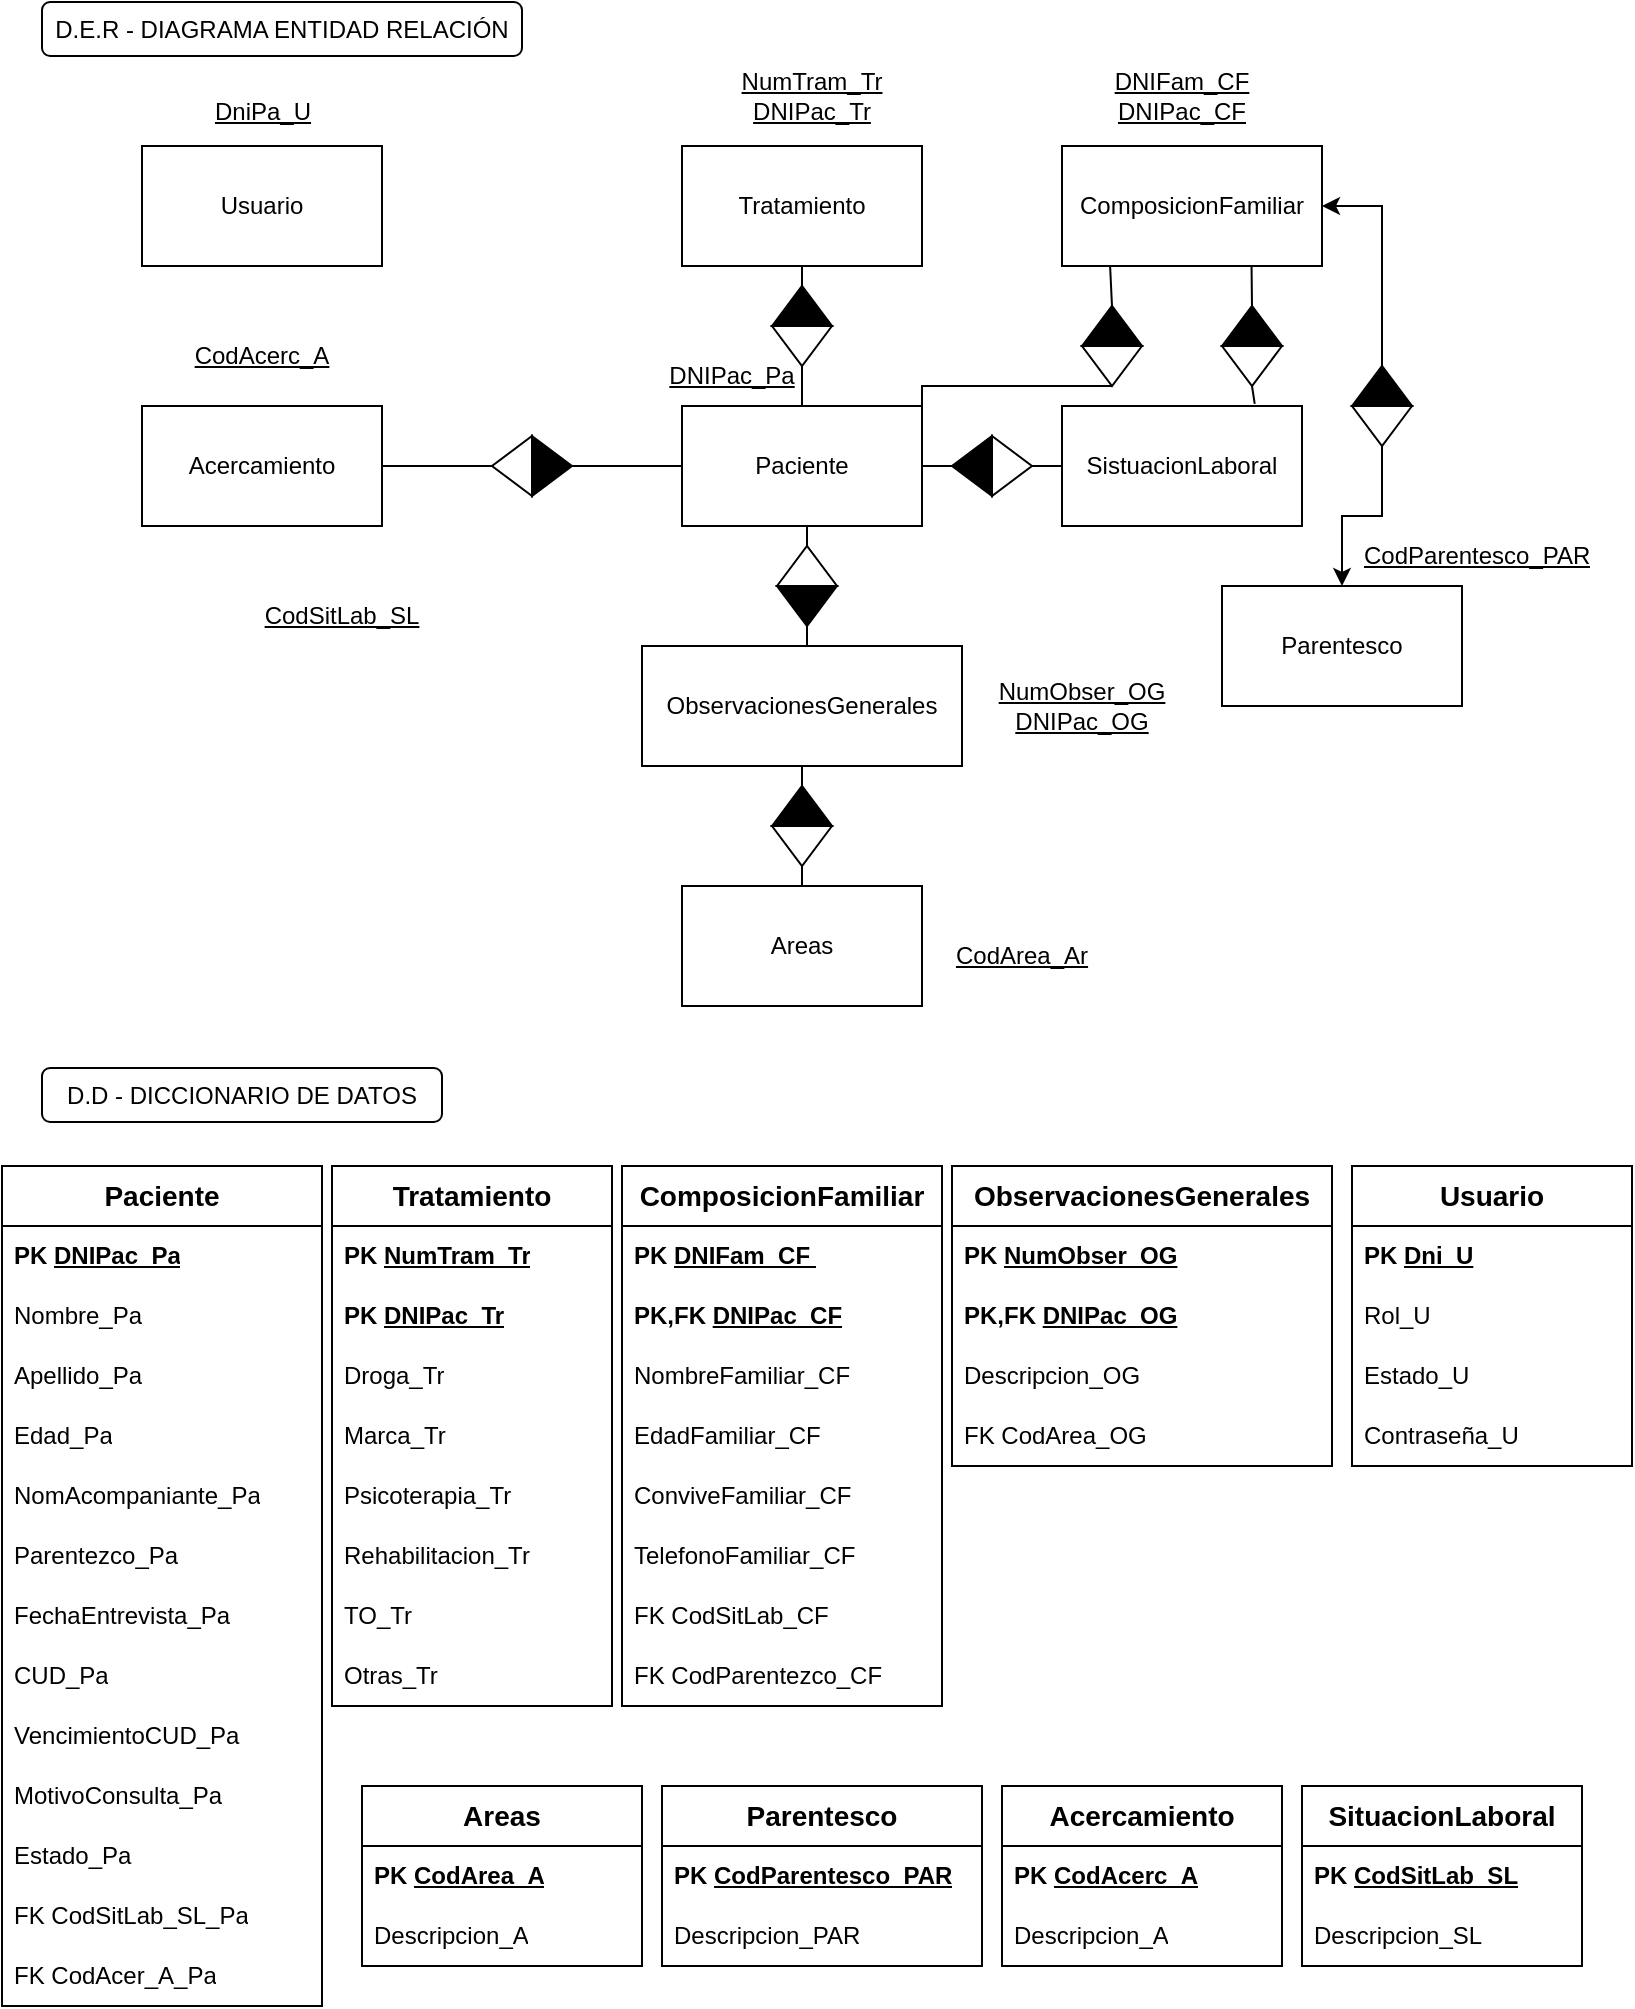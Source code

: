 <mxfile version="21.6.1" type="device">
  <diagram name="Página-1" id="tUbowjTqMpCN2RscBuEr">
    <mxGraphModel dx="1259" dy="708" grid="1" gridSize="10" guides="1" tooltips="1" connect="1" arrows="1" fold="1" page="1" pageScale="1" pageWidth="827" pageHeight="1169" math="0" shadow="0">
      <root>
        <mxCell id="0" />
        <mxCell id="1" parent="0" />
        <mxCell id="wREC8pDgp9ytfOrqJWk1-1" value="Tratamiento" style="rounded=0;whiteSpace=wrap;html=1;" parent="1" vertex="1">
          <mxGeometry x="350" y="90" width="120" height="60" as="geometry" />
        </mxCell>
        <mxCell id="wREC8pDgp9ytfOrqJWk1-2" value="ComposicionFamiliar" style="rounded=0;whiteSpace=wrap;html=1;" parent="1" vertex="1">
          <mxGeometry x="540" y="90" width="130" height="60" as="geometry" />
        </mxCell>
        <mxCell id="wREC8pDgp9ytfOrqJWk1-3" value="Paciente" style="rounded=0;whiteSpace=wrap;html=1;" parent="1" vertex="1">
          <mxGeometry x="350" y="220" width="120" height="60" as="geometry" />
        </mxCell>
        <mxCell id="wREC8pDgp9ytfOrqJWk1-4" value="Acercamiento" style="rounded=0;whiteSpace=wrap;html=1;" parent="1" vertex="1">
          <mxGeometry x="80" y="220" width="120" height="60" as="geometry" />
        </mxCell>
        <mxCell id="wREC8pDgp9ytfOrqJWk1-5" value="SistuacionLaboral" style="rounded=0;whiteSpace=wrap;html=1;" parent="1" vertex="1">
          <mxGeometry x="540" y="220" width="120" height="60" as="geometry" />
        </mxCell>
        <mxCell id="wREC8pDgp9ytfOrqJWk1-6" value="ObservacionesGenerales" style="rounded=0;whiteSpace=wrap;html=1;" parent="1" vertex="1">
          <mxGeometry x="330" y="340" width="160" height="60" as="geometry" />
        </mxCell>
        <mxCell id="wREC8pDgp9ytfOrqJWk1-7" value="Areas" style="rounded=0;whiteSpace=wrap;html=1;" parent="1" vertex="1">
          <mxGeometry x="350" y="460" width="120" height="60" as="geometry" />
        </mxCell>
        <mxCell id="wREC8pDgp9ytfOrqJWk1-8" value="CodAcerc_A" style="text;html=1;strokeColor=none;fillColor=none;align=center;verticalAlign=middle;whiteSpace=wrap;rounded=0;fontStyle=4" parent="1" vertex="1">
          <mxGeometry x="110" y="180" width="60" height="30" as="geometry" />
        </mxCell>
        <mxCell id="wREC8pDgp9ytfOrqJWk1-9" value="DNIPac_Pa" style="text;html=1;strokeColor=none;fillColor=none;align=center;verticalAlign=middle;whiteSpace=wrap;rounded=0;fontStyle=4" parent="1" vertex="1">
          <mxGeometry x="345" y="190" width="60" height="30" as="geometry" />
        </mxCell>
        <mxCell id="wREC8pDgp9ytfOrqJWk1-10" value="CodArea_Ar" style="text;html=1;strokeColor=none;fillColor=none;align=center;verticalAlign=middle;whiteSpace=wrap;rounded=0;fontStyle=4" parent="1" vertex="1">
          <mxGeometry x="490" y="480" width="60" height="30" as="geometry" />
        </mxCell>
        <mxCell id="wREC8pDgp9ytfOrqJWk1-11" value="CodSitLab_SL" style="text;html=1;strokeColor=none;fillColor=none;align=center;verticalAlign=middle;whiteSpace=wrap;rounded=0;fontStyle=4" parent="1" vertex="1">
          <mxGeometry x="150" y="310" width="60" height="30" as="geometry" />
        </mxCell>
        <mxCell id="wREC8pDgp9ytfOrqJWk1-12" value="NumTram_Tr&lt;br&gt;DNIPac_Tr" style="text;html=1;strokeColor=none;fillColor=none;align=center;verticalAlign=middle;whiteSpace=wrap;rounded=0;fontStyle=4" parent="1" vertex="1">
          <mxGeometry x="385" y="50" width="60" height="30" as="geometry" />
        </mxCell>
        <mxCell id="wREC8pDgp9ytfOrqJWk1-13" value="NumObser_OG&lt;br&gt;DNIPac_OG" style="text;html=1;strokeColor=none;fillColor=none;align=center;verticalAlign=middle;whiteSpace=wrap;rounded=0;fontStyle=4" parent="1" vertex="1">
          <mxGeometry x="520" y="355" width="60" height="30" as="geometry" />
        </mxCell>
        <mxCell id="wREC8pDgp9ytfOrqJWk1-14" value="DNIFam_CF&lt;br&gt;DNIPac_CF" style="text;html=1;strokeColor=none;fillColor=none;align=center;verticalAlign=middle;whiteSpace=wrap;rounded=0;fontStyle=4" parent="1" vertex="1">
          <mxGeometry x="570" y="50" width="60" height="30" as="geometry" />
        </mxCell>
        <mxCell id="wREC8pDgp9ytfOrqJWk1-15" value="" style="endArrow=none;html=1;rounded=0;exitX=1;exitY=0.5;exitDx=0;exitDy=0;entryX=1;entryY=0.5;entryDx=0;entryDy=0;" parent="1" source="wREC8pDgp9ytfOrqJWk1-4" target="wREC8pDgp9ytfOrqJWk1-25" edge="1">
          <mxGeometry width="50" height="50" relative="1" as="geometry">
            <mxPoint x="430" y="450" as="sourcePoint" />
            <mxPoint x="480" y="400" as="targetPoint" />
          </mxGeometry>
        </mxCell>
        <mxCell id="wREC8pDgp9ytfOrqJWk1-16" value="" style="endArrow=none;html=1;rounded=0;entryX=1;entryY=0.5;entryDx=0;entryDy=0;exitX=0.5;exitY=0;exitDx=0;exitDy=0;edgeStyle=orthogonalEdgeStyle;" parent="1" source="wREC8pDgp9ytfOrqJWk1-6" target="wREC8pDgp9ytfOrqJWk1-29" edge="1">
          <mxGeometry width="50" height="50" relative="1" as="geometry">
            <mxPoint x="430" y="450" as="sourcePoint" />
            <mxPoint x="480" y="400" as="targetPoint" />
          </mxGeometry>
        </mxCell>
        <mxCell id="wREC8pDgp9ytfOrqJWk1-17" value="" style="endArrow=none;html=1;rounded=0;entryX=1;entryY=0.5;entryDx=0;entryDy=0;exitX=0.5;exitY=0;exitDx=0;exitDy=0;" parent="1" source="wREC8pDgp9ytfOrqJWk1-7" target="wREC8pDgp9ytfOrqJWk1-23" edge="1">
          <mxGeometry width="50" height="50" relative="1" as="geometry">
            <mxPoint x="430" y="450" as="sourcePoint" />
            <mxPoint x="480" y="400" as="targetPoint" />
          </mxGeometry>
        </mxCell>
        <mxCell id="wREC8pDgp9ytfOrqJWk1-18" value="" style="endArrow=none;html=1;rounded=0;entryX=1;entryY=0.5;entryDx=0;entryDy=0;exitX=1;exitY=0.5;exitDx=0;exitDy=0;" parent="1" source="wREC8pDgp9ytfOrqJWk1-3" target="wREC8pDgp9ytfOrqJWk1-32" edge="1">
          <mxGeometry width="50" height="50" relative="1" as="geometry">
            <mxPoint x="430" y="450" as="sourcePoint" />
            <mxPoint x="480" y="400" as="targetPoint" />
          </mxGeometry>
        </mxCell>
        <mxCell id="wREC8pDgp9ytfOrqJWk1-19" value="" style="endArrow=none;html=1;rounded=0;entryX=1;entryY=0.5;entryDx=0;entryDy=0;exitX=0.5;exitY=0;exitDx=0;exitDy=0;" parent="1" source="wREC8pDgp9ytfOrqJWk1-3" target="wREC8pDgp9ytfOrqJWk1-37" edge="1">
          <mxGeometry width="50" height="50" relative="1" as="geometry">
            <mxPoint x="430" y="450" as="sourcePoint" />
            <mxPoint x="480" y="400" as="targetPoint" />
          </mxGeometry>
        </mxCell>
        <mxCell id="wREC8pDgp9ytfOrqJWk1-20" value="" style="endArrow=none;html=1;rounded=0;entryX=1;entryY=0.5;entryDx=0;entryDy=0;exitX=0.185;exitY=1;exitDx=0;exitDy=0;exitPerimeter=0;" parent="1" source="wREC8pDgp9ytfOrqJWk1-2" target="wREC8pDgp9ytfOrqJWk1-35" edge="1">
          <mxGeometry width="50" height="50" relative="1" as="geometry">
            <mxPoint x="430" y="450" as="sourcePoint" />
            <mxPoint x="480" y="400" as="targetPoint" />
          </mxGeometry>
        </mxCell>
        <mxCell id="wREC8pDgp9ytfOrqJWk1-21" value="" style="group" parent="1" vertex="1" connectable="0">
          <mxGeometry x="405" y="410" width="20" height="45" as="geometry" />
        </mxCell>
        <mxCell id="wREC8pDgp9ytfOrqJWk1-22" value="" style="triangle;whiteSpace=wrap;html=1;rotation=-90;movable=1;resizable=1;rotatable=1;deletable=1;editable=1;locked=0;connectable=1;fillColor=#000000;" parent="wREC8pDgp9ytfOrqJWk1-21" vertex="1">
          <mxGeometry x="-5" y="-5" width="20" height="30" as="geometry" />
        </mxCell>
        <mxCell id="wREC8pDgp9ytfOrqJWk1-23" value="" style="triangle;whiteSpace=wrap;html=1;rotation=90;fillColor=#FFFFFF;movable=1;resizable=1;rotatable=1;deletable=1;editable=1;locked=0;connectable=1;" parent="wREC8pDgp9ytfOrqJWk1-21" vertex="1">
          <mxGeometry x="-5" y="15" width="20" height="30" as="geometry" />
        </mxCell>
        <mxCell id="wREC8pDgp9ytfOrqJWk1-24" value="" style="group;rotation=90;" parent="1" vertex="1" connectable="0">
          <mxGeometry x="260" y="230" width="30" height="40" as="geometry" />
        </mxCell>
        <mxCell id="wREC8pDgp9ytfOrqJWk1-25" value="" style="triangle;whiteSpace=wrap;html=1;rotation=180;fillColor=#FFFFFF;" parent="wREC8pDgp9ytfOrqJWk1-24" vertex="1">
          <mxGeometry x="-5" y="5" width="20" height="30" as="geometry" />
        </mxCell>
        <mxCell id="wREC8pDgp9ytfOrqJWk1-26" value="" style="triangle;whiteSpace=wrap;html=1;rotation=0;fillColor=#000000;" parent="wREC8pDgp9ytfOrqJWk1-24" vertex="1">
          <mxGeometry x="15" y="5" width="20" height="30" as="geometry" />
        </mxCell>
        <mxCell id="wREC8pDgp9ytfOrqJWk1-27" value="" style="group;rotation=-180;" parent="1" vertex="1" connectable="0">
          <mxGeometry x="395" y="290" width="30" height="40" as="geometry" />
        </mxCell>
        <mxCell id="wREC8pDgp9ytfOrqJWk1-28" value="" style="triangle;whiteSpace=wrap;html=1;rotation=-90;fillColor=#FFFFFF;" parent="wREC8pDgp9ytfOrqJWk1-27" vertex="1">
          <mxGeometry x="7.5" y="-5" width="20" height="30" as="geometry" />
        </mxCell>
        <mxCell id="wREC8pDgp9ytfOrqJWk1-29" value="" style="triangle;whiteSpace=wrap;html=1;rotation=-270;fillColor=#000000;" parent="wREC8pDgp9ytfOrqJWk1-27" vertex="1">
          <mxGeometry x="7.5" y="15" width="20" height="30" as="geometry" />
        </mxCell>
        <mxCell id="wREC8pDgp9ytfOrqJWk1-30" value="" style="group;rotation=-90;" parent="1" vertex="1" connectable="0">
          <mxGeometry x="490" y="230" width="30" height="40" as="geometry" />
        </mxCell>
        <mxCell id="wREC8pDgp9ytfOrqJWk1-31" value="" style="triangle;whiteSpace=wrap;html=1;rotation=0;fillColor=#FFFFFF;" parent="wREC8pDgp9ytfOrqJWk1-30" vertex="1">
          <mxGeometry x="15" y="5" width="20" height="30" as="geometry" />
        </mxCell>
        <mxCell id="wREC8pDgp9ytfOrqJWk1-32" value="" style="triangle;whiteSpace=wrap;html=1;rotation=-180;fillColor=#000000;" parent="wREC8pDgp9ytfOrqJWk1-30" vertex="1">
          <mxGeometry x="-5" y="5" width="20" height="30" as="geometry" />
        </mxCell>
        <mxCell id="wREC8pDgp9ytfOrqJWk1-33" value="" style="group;rotation=0;" parent="1" vertex="1" connectable="0">
          <mxGeometry x="550" y="170" width="30" height="40" as="geometry" />
        </mxCell>
        <mxCell id="wREC8pDgp9ytfOrqJWk1-34" value="" style="triangle;whiteSpace=wrap;html=1;rotation=90;fillColor=#FFFFFF;" parent="wREC8pDgp9ytfOrqJWk1-33" vertex="1">
          <mxGeometry x="5" y="15" width="20" height="30" as="geometry" />
        </mxCell>
        <mxCell id="wREC8pDgp9ytfOrqJWk1-35" value="" style="triangle;whiteSpace=wrap;html=1;rotation=-90;fillColor=#000000;" parent="wREC8pDgp9ytfOrqJWk1-33" vertex="1">
          <mxGeometry x="5" y="-5" width="20" height="30" as="geometry" />
        </mxCell>
        <mxCell id="wREC8pDgp9ytfOrqJWk1-36" value="" style="group;rotation=0;" parent="1" vertex="1" connectable="0">
          <mxGeometry x="395" y="160" width="30" height="40" as="geometry" />
        </mxCell>
        <mxCell id="wREC8pDgp9ytfOrqJWk1-37" value="" style="triangle;whiteSpace=wrap;html=1;rotation=90;fillColor=#FFFFFF;" parent="wREC8pDgp9ytfOrqJWk1-36" vertex="1">
          <mxGeometry x="5" y="15" width="20" height="30" as="geometry" />
        </mxCell>
        <mxCell id="wREC8pDgp9ytfOrqJWk1-38" value="" style="triangle;whiteSpace=wrap;html=1;rotation=-90;fillColor=#000000;" parent="wREC8pDgp9ytfOrqJWk1-36" vertex="1">
          <mxGeometry x="5" y="-5" width="20" height="30" as="geometry" />
        </mxCell>
        <mxCell id="wREC8pDgp9ytfOrqJWk1-39" value="D.D - DICCIONARIO DE DATOS" style="rounded=1;whiteSpace=wrap;html=1;" parent="1" vertex="1">
          <mxGeometry x="30" y="551" width="200" height="27" as="geometry" />
        </mxCell>
        <mxCell id="wREC8pDgp9ytfOrqJWk1-42" value="" style="endArrow=none;html=1;rounded=0;entryX=1;entryY=0.5;entryDx=0;entryDy=0;exitX=0.5;exitY=1;exitDx=0;exitDy=0;" parent="1" source="wREC8pDgp9ytfOrqJWk1-1" target="wREC8pDgp9ytfOrqJWk1-38" edge="1">
          <mxGeometry width="50" height="50" relative="1" as="geometry">
            <mxPoint x="420" y="230" as="sourcePoint" />
            <mxPoint x="355" y="210" as="targetPoint" />
          </mxGeometry>
        </mxCell>
        <mxCell id="wREC8pDgp9ytfOrqJWk1-43" value="" style="endArrow=none;html=1;rounded=0;entryX=1;entryY=0;entryDx=0;entryDy=0;exitX=1;exitY=0.5;exitDx=0;exitDy=0;edgeStyle=orthogonalEdgeStyle;" parent="1" source="wREC8pDgp9ytfOrqJWk1-34" target="wREC8pDgp9ytfOrqJWk1-3" edge="1">
          <mxGeometry width="50" height="50" relative="1" as="geometry">
            <mxPoint x="480" y="130" as="sourcePoint" />
            <mxPoint x="495" y="170" as="targetPoint" />
            <Array as="points">
              <mxPoint x="470" y="210" />
            </Array>
          </mxGeometry>
        </mxCell>
        <mxCell id="wREC8pDgp9ytfOrqJWk1-44" value="" style="endArrow=none;html=1;rounded=0;entryX=0;entryY=0.5;entryDx=0;entryDy=0;exitX=1;exitY=0.5;exitDx=0;exitDy=0;" parent="1" source="wREC8pDgp9ytfOrqJWk1-31" target="wREC8pDgp9ytfOrqJWk1-5" edge="1">
          <mxGeometry width="50" height="50" relative="1" as="geometry">
            <mxPoint x="480" y="260" as="sourcePoint" />
            <mxPoint x="495" y="290" as="targetPoint" />
            <Array as="points" />
          </mxGeometry>
        </mxCell>
        <mxCell id="wREC8pDgp9ytfOrqJWk1-45" value="" style="endArrow=none;html=1;rounded=0;exitX=1;exitY=0.5;exitDx=0;exitDy=0;entryX=0;entryY=0.5;entryDx=0;entryDy=0;" parent="1" source="wREC8pDgp9ytfOrqJWk1-26" target="wREC8pDgp9ytfOrqJWk1-3" edge="1">
          <mxGeometry width="50" height="50" relative="1" as="geometry">
            <mxPoint x="210" y="260" as="sourcePoint" />
            <mxPoint x="265" y="295" as="targetPoint" />
          </mxGeometry>
        </mxCell>
        <mxCell id="wREC8pDgp9ytfOrqJWk1-46" value="" style="endArrow=none;html=1;rounded=0;entryX=1;entryY=0.5;entryDx=0;entryDy=0;exitX=0.5;exitY=1;exitDx=0;exitDy=0;edgeStyle=orthogonalEdgeStyle;" parent="1" source="wREC8pDgp9ytfOrqJWk1-3" target="wREC8pDgp9ytfOrqJWk1-28" edge="1">
          <mxGeometry width="50" height="50" relative="1" as="geometry">
            <mxPoint x="420" y="350" as="sourcePoint" />
            <mxPoint x="420" y="290" as="targetPoint" />
          </mxGeometry>
        </mxCell>
        <mxCell id="wREC8pDgp9ytfOrqJWk1-47" value="" style="endArrow=none;html=1;rounded=0;entryX=0.5;entryY=1;entryDx=0;entryDy=0;exitX=1;exitY=0.5;exitDx=0;exitDy=0;" parent="1" source="wREC8pDgp9ytfOrqJWk1-22" target="wREC8pDgp9ytfOrqJWk1-6" edge="1">
          <mxGeometry width="50" height="50" relative="1" as="geometry">
            <mxPoint x="420" y="470" as="sourcePoint" />
            <mxPoint x="495" y="460" as="targetPoint" />
          </mxGeometry>
        </mxCell>
        <mxCell id="ex9eOtrnicSH1-Yf6suC-1" value="D.E.R - DIAGRAMA ENTIDAD RELACIÓN" style="rounded=1;whiteSpace=wrap;html=1;" parent="1" vertex="1">
          <mxGeometry x="30" y="18" width="240" height="27" as="geometry" />
        </mxCell>
        <mxCell id="ex9eOtrnicSH1-Yf6suC-3" value="&lt;b style=&quot;border-color: var(--border-color);&quot;&gt;&lt;font style=&quot;border-color: var(--border-color); font-size: 14px;&quot;&gt;Acercamiento&lt;/font&gt;&lt;/b&gt;" style="swimlane;fontStyle=0;childLayout=stackLayout;horizontal=1;startSize=30;horizontalStack=0;resizeParent=1;resizeParentMax=0;resizeLast=0;collapsible=1;marginBottom=0;whiteSpace=wrap;html=1;" parent="1" vertex="1">
          <mxGeometry x="510" y="910" width="140" height="90" as="geometry">
            <mxRectangle x="20" y="600" width="140" height="30" as="alternateBounds" />
          </mxGeometry>
        </mxCell>
        <mxCell id="ex9eOtrnicSH1-Yf6suC-4" value="&lt;b&gt;PK&amp;nbsp;&lt;u style=&quot;border-color: var(--border-color); text-align: center;&quot;&gt;CodAcerc_A&lt;/u&gt;&lt;/b&gt;" style="text;strokeColor=none;fillColor=none;align=left;verticalAlign=middle;spacingLeft=4;spacingRight=4;overflow=hidden;points=[[0,0.5],[1,0.5]];portConstraint=eastwest;rotatable=0;whiteSpace=wrap;html=1;" parent="ex9eOtrnicSH1-Yf6suC-3" vertex="1">
          <mxGeometry y="30" width="140" height="30" as="geometry" />
        </mxCell>
        <mxCell id="ex9eOtrnicSH1-Yf6suC-5" value="Descripcion_A" style="text;strokeColor=none;fillColor=none;align=left;verticalAlign=middle;spacingLeft=4;spacingRight=4;overflow=hidden;points=[[0,0.5],[1,0.5]];portConstraint=eastwest;rotatable=0;whiteSpace=wrap;html=1;" parent="ex9eOtrnicSH1-Yf6suC-3" vertex="1">
          <mxGeometry y="60" width="140" height="30" as="geometry" />
        </mxCell>
        <mxCell id="ex9eOtrnicSH1-Yf6suC-7" value="&lt;b style=&quot;border-color: var(--border-color);&quot;&gt;&lt;font style=&quot;border-color: var(--border-color); font-size: 14px;&quot;&gt;SituacionLaboral&lt;/font&gt;&lt;/b&gt;" style="swimlane;fontStyle=0;childLayout=stackLayout;horizontal=1;startSize=30;horizontalStack=0;resizeParent=1;resizeParentMax=0;resizeLast=0;collapsible=1;marginBottom=0;whiteSpace=wrap;html=1;" parent="1" vertex="1">
          <mxGeometry x="660" y="910" width="140" height="90" as="geometry" />
        </mxCell>
        <mxCell id="ex9eOtrnicSH1-Yf6suC-8" value="&lt;b&gt;PK&amp;nbsp;&lt;u style=&quot;border-color: var(--border-color); text-align: center;&quot;&gt;CodSitLab_SL&lt;/u&gt;&lt;/b&gt;" style="text;strokeColor=none;fillColor=none;align=left;verticalAlign=middle;spacingLeft=4;spacingRight=4;overflow=hidden;points=[[0,0.5],[1,0.5]];portConstraint=eastwest;rotatable=0;whiteSpace=wrap;html=1;" parent="ex9eOtrnicSH1-Yf6suC-7" vertex="1">
          <mxGeometry y="30" width="140" height="30" as="geometry" />
        </mxCell>
        <mxCell id="ex9eOtrnicSH1-Yf6suC-9" value="Descripcion_SL" style="text;strokeColor=none;fillColor=none;align=left;verticalAlign=middle;spacingLeft=4;spacingRight=4;overflow=hidden;points=[[0,0.5],[1,0.5]];portConstraint=eastwest;rotatable=0;whiteSpace=wrap;html=1;" parent="ex9eOtrnicSH1-Yf6suC-7" vertex="1">
          <mxGeometry y="60" width="140" height="30" as="geometry" />
        </mxCell>
        <mxCell id="ex9eOtrnicSH1-Yf6suC-11" value="&lt;b&gt;&lt;font style=&quot;font-size: 14px;&quot;&gt;Paciente&lt;/font&gt;&lt;/b&gt;" style="swimlane;fontStyle=0;childLayout=stackLayout;horizontal=1;startSize=30;horizontalStack=0;resizeParent=1;resizeParentMax=0;resizeLast=0;collapsible=1;marginBottom=0;whiteSpace=wrap;html=1;" parent="1" vertex="1">
          <mxGeometry x="10" y="600" width="160" height="420" as="geometry" />
        </mxCell>
        <mxCell id="ex9eOtrnicSH1-Yf6suC-12" value="&lt;div style=&quot;text-align: center;&quot;&gt;&lt;span style=&quot;background-color: initial;&quot;&gt;&lt;b&gt;PK &lt;u&gt;DNIPac_Pa&lt;/u&gt;&lt;/b&gt;&lt;/span&gt;&lt;/div&gt;" style="text;strokeColor=none;fillColor=none;align=left;verticalAlign=middle;spacingLeft=4;spacingRight=4;overflow=hidden;points=[[0,0.5],[1,0.5]];portConstraint=eastwest;rotatable=0;whiteSpace=wrap;html=1;" parent="ex9eOtrnicSH1-Yf6suC-11" vertex="1">
          <mxGeometry y="30" width="160" height="30" as="geometry" />
        </mxCell>
        <mxCell id="ex9eOtrnicSH1-Yf6suC-13" value="Nombre_Pa" style="text;strokeColor=none;fillColor=none;align=left;verticalAlign=middle;spacingLeft=4;spacingRight=4;overflow=hidden;points=[[0,0.5],[1,0.5]];portConstraint=eastwest;rotatable=0;whiteSpace=wrap;html=1;" parent="ex9eOtrnicSH1-Yf6suC-11" vertex="1">
          <mxGeometry y="60" width="160" height="30" as="geometry" />
        </mxCell>
        <mxCell id="ex9eOtrnicSH1-Yf6suC-14" value="Apellido_Pa" style="text;strokeColor=none;fillColor=none;align=left;verticalAlign=middle;spacingLeft=4;spacingRight=4;overflow=hidden;points=[[0,0.5],[1,0.5]];portConstraint=eastwest;rotatable=0;whiteSpace=wrap;html=1;" parent="ex9eOtrnicSH1-Yf6suC-11" vertex="1">
          <mxGeometry y="90" width="160" height="30" as="geometry" />
        </mxCell>
        <mxCell id="ex9eOtrnicSH1-Yf6suC-33" value="Edad_Pa" style="text;strokeColor=none;fillColor=none;align=left;verticalAlign=middle;spacingLeft=4;spacingRight=4;overflow=hidden;points=[[0,0.5],[1,0.5]];portConstraint=eastwest;rotatable=0;whiteSpace=wrap;html=1;" parent="ex9eOtrnicSH1-Yf6suC-11" vertex="1">
          <mxGeometry y="120" width="160" height="30" as="geometry" />
        </mxCell>
        <mxCell id="2h5G5zUY2WoU5G8HkLXh-12" value="NomAcompaniante_Pa" style="text;strokeColor=none;fillColor=none;align=left;verticalAlign=middle;spacingLeft=4;spacingRight=4;overflow=hidden;points=[[0,0.5],[1,0.5]];portConstraint=eastwest;rotatable=0;whiteSpace=wrap;html=1;" parent="ex9eOtrnicSH1-Yf6suC-11" vertex="1">
          <mxGeometry y="150" width="160" height="30" as="geometry" />
        </mxCell>
        <mxCell id="2h5G5zUY2WoU5G8HkLXh-13" value="Parentezco_Pa" style="text;strokeColor=none;fillColor=none;align=left;verticalAlign=middle;spacingLeft=4;spacingRight=4;overflow=hidden;points=[[0,0.5],[1,0.5]];portConstraint=eastwest;rotatable=0;whiteSpace=wrap;html=1;" parent="ex9eOtrnicSH1-Yf6suC-11" vertex="1">
          <mxGeometry y="180" width="160" height="30" as="geometry" />
        </mxCell>
        <mxCell id="2h5G5zUY2WoU5G8HkLXh-14" value="FechaEntrevista_Pa" style="text;strokeColor=none;fillColor=none;align=left;verticalAlign=middle;spacingLeft=4;spacingRight=4;overflow=hidden;points=[[0,0.5],[1,0.5]];portConstraint=eastwest;rotatable=0;whiteSpace=wrap;html=1;" parent="ex9eOtrnicSH1-Yf6suC-11" vertex="1">
          <mxGeometry y="210" width="160" height="30" as="geometry" />
        </mxCell>
        <mxCell id="2h5G5zUY2WoU5G8HkLXh-15" value="CUD_Pa" style="text;strokeColor=none;fillColor=none;align=left;verticalAlign=middle;spacingLeft=4;spacingRight=4;overflow=hidden;points=[[0,0.5],[1,0.5]];portConstraint=eastwest;rotatable=0;whiteSpace=wrap;html=1;" parent="ex9eOtrnicSH1-Yf6suC-11" vertex="1">
          <mxGeometry y="240" width="160" height="30" as="geometry" />
        </mxCell>
        <mxCell id="2h5G5zUY2WoU5G8HkLXh-16" value="VencimientoCUD_Pa" style="text;strokeColor=none;fillColor=none;align=left;verticalAlign=middle;spacingLeft=4;spacingRight=4;overflow=hidden;points=[[0,0.5],[1,0.5]];portConstraint=eastwest;rotatable=0;whiteSpace=wrap;html=1;" parent="ex9eOtrnicSH1-Yf6suC-11" vertex="1">
          <mxGeometry y="270" width="160" height="30" as="geometry" />
        </mxCell>
        <mxCell id="2h5G5zUY2WoU5G8HkLXh-17" value="MotivoConsulta_Pa" style="text;strokeColor=none;fillColor=none;align=left;verticalAlign=middle;spacingLeft=4;spacingRight=4;overflow=hidden;points=[[0,0.5],[1,0.5]];portConstraint=eastwest;rotatable=0;whiteSpace=wrap;html=1;" parent="ex9eOtrnicSH1-Yf6suC-11" vertex="1">
          <mxGeometry y="300" width="160" height="30" as="geometry" />
        </mxCell>
        <mxCell id="2h5G5zUY2WoU5G8HkLXh-18" value="Estado_Pa" style="text;strokeColor=none;fillColor=none;align=left;verticalAlign=middle;spacingLeft=4;spacingRight=4;overflow=hidden;points=[[0,0.5],[1,0.5]];portConstraint=eastwest;rotatable=0;whiteSpace=wrap;html=1;" parent="ex9eOtrnicSH1-Yf6suC-11" vertex="1">
          <mxGeometry y="330" width="160" height="30" as="geometry" />
        </mxCell>
        <mxCell id="R9vgB6wIZ0XGdbwdaHxJ-1" value="FK CodSitLab_SL_Pa" style="text;strokeColor=none;fillColor=none;align=left;verticalAlign=middle;spacingLeft=4;spacingRight=4;overflow=hidden;points=[[0,0.5],[1,0.5]];portConstraint=eastwest;rotatable=0;whiteSpace=wrap;html=1;" parent="ex9eOtrnicSH1-Yf6suC-11" vertex="1">
          <mxGeometry y="360" width="160" height="30" as="geometry" />
        </mxCell>
        <mxCell id="R9vgB6wIZ0XGdbwdaHxJ-2" value="FK CodAcer_A_Pa" style="text;strokeColor=none;fillColor=none;align=left;verticalAlign=middle;spacingLeft=4;spacingRight=4;overflow=hidden;points=[[0,0.5],[1,0.5]];portConstraint=eastwest;rotatable=0;whiteSpace=wrap;html=1;" parent="ex9eOtrnicSH1-Yf6suC-11" vertex="1">
          <mxGeometry y="390" width="160" height="30" as="geometry" />
        </mxCell>
        <mxCell id="ex9eOtrnicSH1-Yf6suC-15" value="&lt;b&gt;&lt;font style=&quot;font-size: 14px;&quot;&gt;Tratamiento&lt;/font&gt;&lt;/b&gt;" style="swimlane;fontStyle=0;childLayout=stackLayout;horizontal=1;startSize=30;horizontalStack=0;resizeParent=1;resizeParentMax=0;resizeLast=0;collapsible=1;marginBottom=0;whiteSpace=wrap;html=1;" parent="1" vertex="1">
          <mxGeometry x="175" y="600" width="140" height="270" as="geometry" />
        </mxCell>
        <mxCell id="ex9eOtrnicSH1-Yf6suC-16" value="&lt;b&gt;PK&amp;nbsp;&lt;u&gt;NumTram_Tr&lt;/u&gt;&lt;/b&gt;" style="text;strokeColor=none;fillColor=none;align=left;verticalAlign=middle;spacingLeft=4;spacingRight=4;overflow=hidden;points=[[0,0.5],[1,0.5]];portConstraint=eastwest;rotatable=0;whiteSpace=wrap;html=1;" parent="ex9eOtrnicSH1-Yf6suC-15" vertex="1">
          <mxGeometry y="30" width="140" height="30" as="geometry" />
        </mxCell>
        <mxCell id="ex9eOtrnicSH1-Yf6suC-17" value="&lt;b&gt;PK&amp;nbsp;&lt;u&gt;DNIPac_Tr&lt;/u&gt;&lt;/b&gt;" style="text;strokeColor=none;fillColor=none;align=left;verticalAlign=middle;spacingLeft=4;spacingRight=4;overflow=hidden;points=[[0,0.5],[1,0.5]];portConstraint=eastwest;rotatable=0;whiteSpace=wrap;html=1;" parent="ex9eOtrnicSH1-Yf6suC-15" vertex="1">
          <mxGeometry y="60" width="140" height="30" as="geometry" />
        </mxCell>
        <mxCell id="ex9eOtrnicSH1-Yf6suC-18" value="Droga_Tr" style="text;strokeColor=none;fillColor=none;align=left;verticalAlign=middle;spacingLeft=4;spacingRight=4;overflow=hidden;points=[[0,0.5],[1,0.5]];portConstraint=eastwest;rotatable=0;whiteSpace=wrap;html=1;" parent="ex9eOtrnicSH1-Yf6suC-15" vertex="1">
          <mxGeometry y="90" width="140" height="30" as="geometry" />
        </mxCell>
        <mxCell id="ex9eOtrnicSH1-Yf6suC-40" value="Marca_Tr" style="text;strokeColor=none;fillColor=none;align=left;verticalAlign=middle;spacingLeft=4;spacingRight=4;overflow=hidden;points=[[0,0.5],[1,0.5]];portConstraint=eastwest;rotatable=0;whiteSpace=wrap;html=1;" parent="ex9eOtrnicSH1-Yf6suC-15" vertex="1">
          <mxGeometry y="120" width="140" height="30" as="geometry" />
        </mxCell>
        <mxCell id="ex9eOtrnicSH1-Yf6suC-41" value="Psicoterapia_Tr" style="text;strokeColor=none;fillColor=none;align=left;verticalAlign=middle;spacingLeft=4;spacingRight=4;overflow=hidden;points=[[0,0.5],[1,0.5]];portConstraint=eastwest;rotatable=0;whiteSpace=wrap;html=1;" parent="ex9eOtrnicSH1-Yf6suC-15" vertex="1">
          <mxGeometry y="150" width="140" height="30" as="geometry" />
        </mxCell>
        <mxCell id="ex9eOtrnicSH1-Yf6suC-43" value="Rehabilitacion_Tr" style="text;strokeColor=none;fillColor=none;align=left;verticalAlign=middle;spacingLeft=4;spacingRight=4;overflow=hidden;points=[[0,0.5],[1,0.5]];portConstraint=eastwest;rotatable=0;whiteSpace=wrap;html=1;" parent="ex9eOtrnicSH1-Yf6suC-15" vertex="1">
          <mxGeometry y="180" width="140" height="30" as="geometry" />
        </mxCell>
        <mxCell id="2h5G5zUY2WoU5G8HkLXh-32" value="TO_Tr" style="text;strokeColor=none;fillColor=none;align=left;verticalAlign=middle;spacingLeft=4;spacingRight=4;overflow=hidden;points=[[0,0.5],[1,0.5]];portConstraint=eastwest;rotatable=0;whiteSpace=wrap;html=1;" parent="ex9eOtrnicSH1-Yf6suC-15" vertex="1">
          <mxGeometry y="210" width="140" height="30" as="geometry" />
        </mxCell>
        <mxCell id="2h5G5zUY2WoU5G8HkLXh-33" value="Otras_Tr" style="text;strokeColor=none;fillColor=none;align=left;verticalAlign=middle;spacingLeft=4;spacingRight=4;overflow=hidden;points=[[0,0.5],[1,0.5]];portConstraint=eastwest;rotatable=0;whiteSpace=wrap;html=1;" parent="ex9eOtrnicSH1-Yf6suC-15" vertex="1">
          <mxGeometry y="240" width="140" height="30" as="geometry" />
        </mxCell>
        <mxCell id="ex9eOtrnicSH1-Yf6suC-19" value="&lt;b&gt;&lt;font style=&quot;font-size: 14px;&quot;&gt;ComposicionFamiliar&lt;/font&gt;&lt;/b&gt;" style="swimlane;fontStyle=0;childLayout=stackLayout;horizontal=1;startSize=30;horizontalStack=0;resizeParent=1;resizeParentMax=0;resizeLast=0;collapsible=1;marginBottom=0;whiteSpace=wrap;html=1;" parent="1" vertex="1">
          <mxGeometry x="320" y="600" width="160" height="270" as="geometry" />
        </mxCell>
        <mxCell id="ex9eOtrnicSH1-Yf6suC-20" value="&lt;b&gt;PK&amp;nbsp;&lt;u&gt;DNIFam_CF&amp;nbsp;&lt;/u&gt;&lt;/b&gt;" style="text;strokeColor=none;fillColor=none;align=left;verticalAlign=middle;spacingLeft=4;spacingRight=4;overflow=hidden;points=[[0,0.5],[1,0.5]];portConstraint=eastwest;rotatable=0;whiteSpace=wrap;html=1;" parent="ex9eOtrnicSH1-Yf6suC-19" vertex="1">
          <mxGeometry y="30" width="160" height="30" as="geometry" />
        </mxCell>
        <mxCell id="ex9eOtrnicSH1-Yf6suC-21" value="&lt;b&gt;PK,FK&amp;nbsp;&lt;u&gt;DNIPac_CF&lt;/u&gt;&lt;/b&gt;" style="text;strokeColor=none;fillColor=none;align=left;verticalAlign=middle;spacingLeft=4;spacingRight=4;overflow=hidden;points=[[0,0.5],[1,0.5]];portConstraint=eastwest;rotatable=0;whiteSpace=wrap;html=1;" parent="ex9eOtrnicSH1-Yf6suC-19" vertex="1">
          <mxGeometry y="60" width="160" height="30" as="geometry" />
        </mxCell>
        <mxCell id="ex9eOtrnicSH1-Yf6suC-44" value="NombreFamiliar_CF" style="text;strokeColor=none;fillColor=none;align=left;verticalAlign=middle;spacingLeft=4;spacingRight=4;overflow=hidden;points=[[0,0.5],[1,0.5]];portConstraint=eastwest;rotatable=0;whiteSpace=wrap;html=1;" parent="ex9eOtrnicSH1-Yf6suC-19" vertex="1">
          <mxGeometry y="90" width="160" height="30" as="geometry" />
        </mxCell>
        <mxCell id="ex9eOtrnicSH1-Yf6suC-45" value="EdadFamiliar_CF" style="text;strokeColor=none;fillColor=none;align=left;verticalAlign=middle;spacingLeft=4;spacingRight=4;overflow=hidden;points=[[0,0.5],[1,0.5]];portConstraint=eastwest;rotatable=0;whiteSpace=wrap;html=1;" parent="ex9eOtrnicSH1-Yf6suC-19" vertex="1">
          <mxGeometry y="120" width="160" height="30" as="geometry" />
        </mxCell>
        <mxCell id="mNjQqfllVQBDHb3IYlaO-1" value="ConviveFamiliar_CF" style="text;strokeColor=none;fillColor=none;align=left;verticalAlign=middle;spacingLeft=4;spacingRight=4;overflow=hidden;points=[[0,0.5],[1,0.5]];portConstraint=eastwest;rotatable=0;whiteSpace=wrap;html=1;" parent="ex9eOtrnicSH1-Yf6suC-19" vertex="1">
          <mxGeometry y="150" width="160" height="30" as="geometry" />
        </mxCell>
        <mxCell id="mNjQqfllVQBDHb3IYlaO-2" value="TelefonoFamiliar_CF" style="text;strokeColor=none;fillColor=none;align=left;verticalAlign=middle;spacingLeft=4;spacingRight=4;overflow=hidden;points=[[0,0.5],[1,0.5]];portConstraint=eastwest;rotatable=0;whiteSpace=wrap;html=1;" parent="ex9eOtrnicSH1-Yf6suC-19" vertex="1">
          <mxGeometry y="180" width="160" height="30" as="geometry" />
        </mxCell>
        <mxCell id="ex9eOtrnicSH1-Yf6suC-46" value="FK CodSitLab_CF" style="text;strokeColor=none;fillColor=none;align=left;verticalAlign=middle;spacingLeft=4;spacingRight=4;overflow=hidden;points=[[0,0.5],[1,0.5]];portConstraint=eastwest;rotatable=0;whiteSpace=wrap;html=1;" parent="ex9eOtrnicSH1-Yf6suC-19" vertex="1">
          <mxGeometry y="210" width="160" height="30" as="geometry" />
        </mxCell>
        <mxCell id="ex9eOtrnicSH1-Yf6suC-22" value="FK CodParentezco_CF" style="text;strokeColor=none;fillColor=none;align=left;verticalAlign=middle;spacingLeft=4;spacingRight=4;overflow=hidden;points=[[0,0.5],[1,0.5]];portConstraint=eastwest;rotatable=0;whiteSpace=wrap;html=1;" parent="ex9eOtrnicSH1-Yf6suC-19" vertex="1">
          <mxGeometry y="240" width="160" height="30" as="geometry" />
        </mxCell>
        <mxCell id="ex9eOtrnicSH1-Yf6suC-23" value="&lt;font style=&quot;font-size: 14px;&quot;&gt;&lt;b&gt;ObservacionesGenerales&lt;/b&gt;&lt;/font&gt;" style="swimlane;fontStyle=0;childLayout=stackLayout;horizontal=1;startSize=30;horizontalStack=0;resizeParent=1;resizeParentMax=0;resizeLast=0;collapsible=1;marginBottom=0;whiteSpace=wrap;html=1;" parent="1" vertex="1">
          <mxGeometry x="485" y="600" width="190" height="150" as="geometry" />
        </mxCell>
        <mxCell id="ex9eOtrnicSH1-Yf6suC-24" value="&lt;b&gt;PK&amp;nbsp;&lt;u&gt;NumObser_OG&lt;/u&gt;&lt;/b&gt;" style="text;strokeColor=none;fillColor=none;align=left;verticalAlign=middle;spacingLeft=4;spacingRight=4;overflow=hidden;points=[[0,0.5],[1,0.5]];portConstraint=eastwest;rotatable=0;whiteSpace=wrap;html=1;" parent="ex9eOtrnicSH1-Yf6suC-23" vertex="1">
          <mxGeometry y="30" width="190" height="30" as="geometry" />
        </mxCell>
        <mxCell id="ex9eOtrnicSH1-Yf6suC-25" value="&lt;b&gt;PK,FK&amp;nbsp;&lt;u&gt;DNIPac_OG&lt;/u&gt;&lt;/b&gt;" style="text;strokeColor=none;fillColor=none;align=left;verticalAlign=middle;spacingLeft=4;spacingRight=4;overflow=hidden;points=[[0,0.5],[1,0.5]];portConstraint=eastwest;rotatable=0;whiteSpace=wrap;html=1;" parent="ex9eOtrnicSH1-Yf6suC-23" vertex="1">
          <mxGeometry y="60" width="190" height="30" as="geometry" />
        </mxCell>
        <mxCell id="ex9eOtrnicSH1-Yf6suC-26" value="Descripcion_OG" style="text;strokeColor=none;fillColor=none;align=left;verticalAlign=middle;spacingLeft=4;spacingRight=4;overflow=hidden;points=[[0,0.5],[1,0.5]];portConstraint=eastwest;rotatable=0;whiteSpace=wrap;html=1;" parent="ex9eOtrnicSH1-Yf6suC-23" vertex="1">
          <mxGeometry y="90" width="190" height="30" as="geometry" />
        </mxCell>
        <mxCell id="ex9eOtrnicSH1-Yf6suC-47" value="FK CodArea_OG" style="text;strokeColor=none;fillColor=none;align=left;verticalAlign=middle;spacingLeft=4;spacingRight=4;overflow=hidden;points=[[0,0.5],[1,0.5]];portConstraint=eastwest;rotatable=0;whiteSpace=wrap;html=1;" parent="ex9eOtrnicSH1-Yf6suC-23" vertex="1">
          <mxGeometry y="120" width="190" height="30" as="geometry" />
        </mxCell>
        <mxCell id="ex9eOtrnicSH1-Yf6suC-27" value="&lt;font style=&quot;font-size: 14px;&quot;&gt;&lt;b&gt;Areas&lt;/b&gt;&lt;/font&gt;" style="swimlane;fontStyle=0;childLayout=stackLayout;horizontal=1;startSize=30;horizontalStack=0;resizeParent=1;resizeParentMax=0;resizeLast=0;collapsible=1;marginBottom=0;whiteSpace=wrap;html=1;" parent="1" vertex="1">
          <mxGeometry x="190" y="910" width="140" height="90" as="geometry" />
        </mxCell>
        <mxCell id="ex9eOtrnicSH1-Yf6suC-28" value="&lt;b&gt;PK&amp;nbsp;&lt;u&gt;CodArea_A&lt;/u&gt;&lt;/b&gt;" style="text;strokeColor=none;fillColor=none;align=left;verticalAlign=middle;spacingLeft=4;spacingRight=4;overflow=hidden;points=[[0,0.5],[1,0.5]];portConstraint=eastwest;rotatable=0;whiteSpace=wrap;html=1;" parent="ex9eOtrnicSH1-Yf6suC-27" vertex="1">
          <mxGeometry y="30" width="140" height="30" as="geometry" />
        </mxCell>
        <mxCell id="ex9eOtrnicSH1-Yf6suC-29" value="Descripcion_A" style="text;strokeColor=none;fillColor=none;align=left;verticalAlign=middle;spacingLeft=4;spacingRight=4;overflow=hidden;points=[[0,0.5],[1,0.5]];portConstraint=eastwest;rotatable=0;whiteSpace=wrap;html=1;" parent="ex9eOtrnicSH1-Yf6suC-27" vertex="1">
          <mxGeometry y="60" width="140" height="30" as="geometry" />
        </mxCell>
        <mxCell id="2h5G5zUY2WoU5G8HkLXh-1" value="Usuario" style="rounded=0;whiteSpace=wrap;html=1;" parent="1" vertex="1">
          <mxGeometry x="80" y="90" width="120" height="60" as="geometry" />
        </mxCell>
        <mxCell id="2h5G5zUY2WoU5G8HkLXh-3" value="&lt;br&gt;&lt;u&gt;DniPa_U&lt;/u&gt;&lt;br&gt;" style="text;html=1;align=center;verticalAlign=middle;resizable=0;points=[];autosize=1;strokeColor=none;fillColor=none;" parent="1" vertex="1">
          <mxGeometry x="105" y="45" width="70" height="40" as="geometry" />
        </mxCell>
        <mxCell id="2h5G5zUY2WoU5G8HkLXh-4" value="&lt;font style=&quot;font-size: 14px;&quot;&gt;&lt;b&gt;Usuario&lt;/b&gt;&lt;/font&gt;" style="swimlane;fontStyle=0;childLayout=stackLayout;horizontal=1;startSize=30;horizontalStack=0;resizeParent=1;resizeParentMax=0;resizeLast=0;collapsible=1;marginBottom=0;whiteSpace=wrap;html=1;" parent="1" vertex="1">
          <mxGeometry x="685" y="600" width="140" height="150" as="geometry" />
        </mxCell>
        <mxCell id="2h5G5zUY2WoU5G8HkLXh-5" value="&lt;b&gt;PK &lt;u&gt;Dni_U&lt;/u&gt;&lt;/b&gt;" style="text;strokeColor=none;fillColor=none;align=left;verticalAlign=middle;spacingLeft=4;spacingRight=4;overflow=hidden;points=[[0,0.5],[1,0.5]];portConstraint=eastwest;rotatable=0;whiteSpace=wrap;html=1;" parent="2h5G5zUY2WoU5G8HkLXh-4" vertex="1">
          <mxGeometry y="30" width="140" height="30" as="geometry" />
        </mxCell>
        <mxCell id="2h5G5zUY2WoU5G8HkLXh-6" value="Rol_U" style="text;strokeColor=none;fillColor=none;align=left;verticalAlign=middle;spacingLeft=4;spacingRight=4;overflow=hidden;points=[[0,0.5],[1,0.5]];portConstraint=eastwest;rotatable=0;whiteSpace=wrap;html=1;" parent="2h5G5zUY2WoU5G8HkLXh-4" vertex="1">
          <mxGeometry y="60" width="140" height="30" as="geometry" />
        </mxCell>
        <mxCell id="R9vgB6wIZ0XGdbwdaHxJ-9" value="Estado_U" style="text;strokeColor=none;fillColor=none;align=left;verticalAlign=middle;spacingLeft=4;spacingRight=4;overflow=hidden;points=[[0,0.5],[1,0.5]];portConstraint=eastwest;rotatable=0;whiteSpace=wrap;html=1;" parent="2h5G5zUY2WoU5G8HkLXh-4" vertex="1">
          <mxGeometry y="90" width="140" height="30" as="geometry" />
        </mxCell>
        <mxCell id="2h5G5zUY2WoU5G8HkLXh-7" value="Contraseña_U" style="text;strokeColor=none;fillColor=none;align=left;verticalAlign=middle;spacingLeft=4;spacingRight=4;overflow=hidden;points=[[0,0.5],[1,0.5]];portConstraint=eastwest;rotatable=0;whiteSpace=wrap;html=1;" parent="2h5G5zUY2WoU5G8HkLXh-4" vertex="1">
          <mxGeometry y="120" width="140" height="30" as="geometry" />
        </mxCell>
        <mxCell id="2h5G5zUY2WoU5G8HkLXh-19" value="Parentesco" style="rounded=0;whiteSpace=wrap;html=1;" parent="1" vertex="1">
          <mxGeometry x="620" y="310" width="120" height="60" as="geometry" />
        </mxCell>
        <mxCell id="2h5G5zUY2WoU5G8HkLXh-25" value="&lt;font style=&quot;font-size: 14px;&quot;&gt;&lt;b&gt;Parentesco&lt;/b&gt;&lt;/font&gt;" style="swimlane;fontStyle=0;childLayout=stackLayout;horizontal=1;startSize=30;horizontalStack=0;resizeParent=1;resizeParentMax=0;resizeLast=0;collapsible=1;marginBottom=0;whiteSpace=wrap;html=1;" parent="1" vertex="1">
          <mxGeometry x="340" y="910" width="160" height="90" as="geometry" />
        </mxCell>
        <mxCell id="2h5G5zUY2WoU5G8HkLXh-26" value="&lt;b&gt;PK &lt;u&gt;CodParentesco_PAR&lt;/u&gt;&lt;/b&gt;" style="text;strokeColor=none;fillColor=none;align=left;verticalAlign=middle;spacingLeft=4;spacingRight=4;overflow=hidden;points=[[0,0.5],[1,0.5]];portConstraint=eastwest;rotatable=0;whiteSpace=wrap;html=1;" parent="2h5G5zUY2WoU5G8HkLXh-25" vertex="1">
          <mxGeometry y="30" width="160" height="30" as="geometry" />
        </mxCell>
        <mxCell id="2h5G5zUY2WoU5G8HkLXh-27" value="Descripcion_PAR" style="text;strokeColor=none;fillColor=none;align=left;verticalAlign=middle;spacingLeft=4;spacingRight=4;overflow=hidden;points=[[0,0.5],[1,0.5]];portConstraint=eastwest;rotatable=0;whiteSpace=wrap;html=1;" parent="2h5G5zUY2WoU5G8HkLXh-25" vertex="1">
          <mxGeometry y="60" width="160" height="30" as="geometry" />
        </mxCell>
        <mxCell id="2h5G5zUY2WoU5G8HkLXh-31" value="&lt;u&gt;CodParentesco_PAR&lt;/u&gt;" style="text;strokeColor=none;fillColor=none;align=left;verticalAlign=middle;spacingLeft=4;spacingRight=4;overflow=hidden;points=[[0,0.5],[1,0.5]];portConstraint=eastwest;rotatable=0;whiteSpace=wrap;html=1;" parent="1" vertex="1">
          <mxGeometry x="685" y="280" width="140" height="30" as="geometry" />
        </mxCell>
        <mxCell id="KriMmjktXIHp8VvJDD2l-6" value="" style="group;rotation=0;" parent="1" vertex="1" connectable="0">
          <mxGeometry x="685" y="200" width="30" height="40" as="geometry" />
        </mxCell>
        <mxCell id="KriMmjktXIHp8VvJDD2l-7" value="" style="triangle;whiteSpace=wrap;html=1;rotation=90;fillColor=#FFFFFF;" parent="KriMmjktXIHp8VvJDD2l-6" vertex="1">
          <mxGeometry x="5" y="15" width="20" height="30" as="geometry" />
        </mxCell>
        <mxCell id="KriMmjktXIHp8VvJDD2l-8" value="" style="triangle;whiteSpace=wrap;html=1;rotation=-90;fillColor=#000000;" parent="KriMmjktXIHp8VvJDD2l-6" vertex="1">
          <mxGeometry x="5" y="-5" width="20" height="30" as="geometry" />
        </mxCell>
        <mxCell id="KriMmjktXIHp8VvJDD2l-9" style="edgeStyle=orthogonalEdgeStyle;rounded=0;orthogonalLoop=1;jettySize=auto;html=1;exitX=1;exitY=0.5;exitDx=0;exitDy=0;entryX=1;entryY=0.5;entryDx=0;entryDy=0;" parent="1" source="KriMmjktXIHp8VvJDD2l-8" target="wREC8pDgp9ytfOrqJWk1-2" edge="1">
          <mxGeometry relative="1" as="geometry" />
        </mxCell>
        <mxCell id="KriMmjktXIHp8VvJDD2l-10" style="edgeStyle=orthogonalEdgeStyle;rounded=0;orthogonalLoop=1;jettySize=auto;html=1;exitX=1;exitY=0.5;exitDx=0;exitDy=0;entryX=0.5;entryY=0;entryDx=0;entryDy=0;" parent="1" source="KriMmjktXIHp8VvJDD2l-7" target="2h5G5zUY2WoU5G8HkLXh-19" edge="1">
          <mxGeometry relative="1" as="geometry" />
        </mxCell>
        <mxCell id="R9vgB6wIZ0XGdbwdaHxJ-4" value="" style="group;rotation=0;" parent="1" vertex="1" connectable="0">
          <mxGeometry x="620" y="170" width="30" height="40" as="geometry" />
        </mxCell>
        <mxCell id="R9vgB6wIZ0XGdbwdaHxJ-5" value="" style="triangle;whiteSpace=wrap;html=1;rotation=90;fillColor=#FFFFFF;" parent="R9vgB6wIZ0XGdbwdaHxJ-4" vertex="1">
          <mxGeometry x="5" y="15" width="20" height="30" as="geometry" />
        </mxCell>
        <mxCell id="R9vgB6wIZ0XGdbwdaHxJ-6" value="" style="triangle;whiteSpace=wrap;html=1;rotation=-90;fillColor=#000000;" parent="R9vgB6wIZ0XGdbwdaHxJ-4" vertex="1">
          <mxGeometry x="5" y="-5" width="20" height="30" as="geometry" />
        </mxCell>
        <mxCell id="R9vgB6wIZ0XGdbwdaHxJ-7" value="" style="endArrow=none;html=1;rounded=0;entryX=1;entryY=0.5;entryDx=0;entryDy=0;exitX=0.729;exitY=0.997;exitDx=0;exitDy=0;exitPerimeter=0;" parent="1" source="wREC8pDgp9ytfOrqJWk1-2" target="R9vgB6wIZ0XGdbwdaHxJ-6" edge="1">
          <mxGeometry width="50" height="50" relative="1" as="geometry">
            <mxPoint x="535" y="260" as="sourcePoint" />
            <mxPoint x="550" y="260" as="targetPoint" />
            <Array as="points" />
          </mxGeometry>
        </mxCell>
        <mxCell id="R9vgB6wIZ0XGdbwdaHxJ-8" value="" style="endArrow=none;html=1;rounded=0;entryX=1;entryY=0.5;entryDx=0;entryDy=0;exitX=0.803;exitY=-0.017;exitDx=0;exitDy=0;exitPerimeter=0;" parent="1" source="wREC8pDgp9ytfOrqJWk1-5" target="R9vgB6wIZ0XGdbwdaHxJ-5" edge="1">
          <mxGeometry width="50" height="50" relative="1" as="geometry">
            <mxPoint x="630" y="220" as="sourcePoint" />
            <mxPoint x="635" y="180" as="targetPoint" />
            <Array as="points" />
          </mxGeometry>
        </mxCell>
      </root>
    </mxGraphModel>
  </diagram>
</mxfile>
